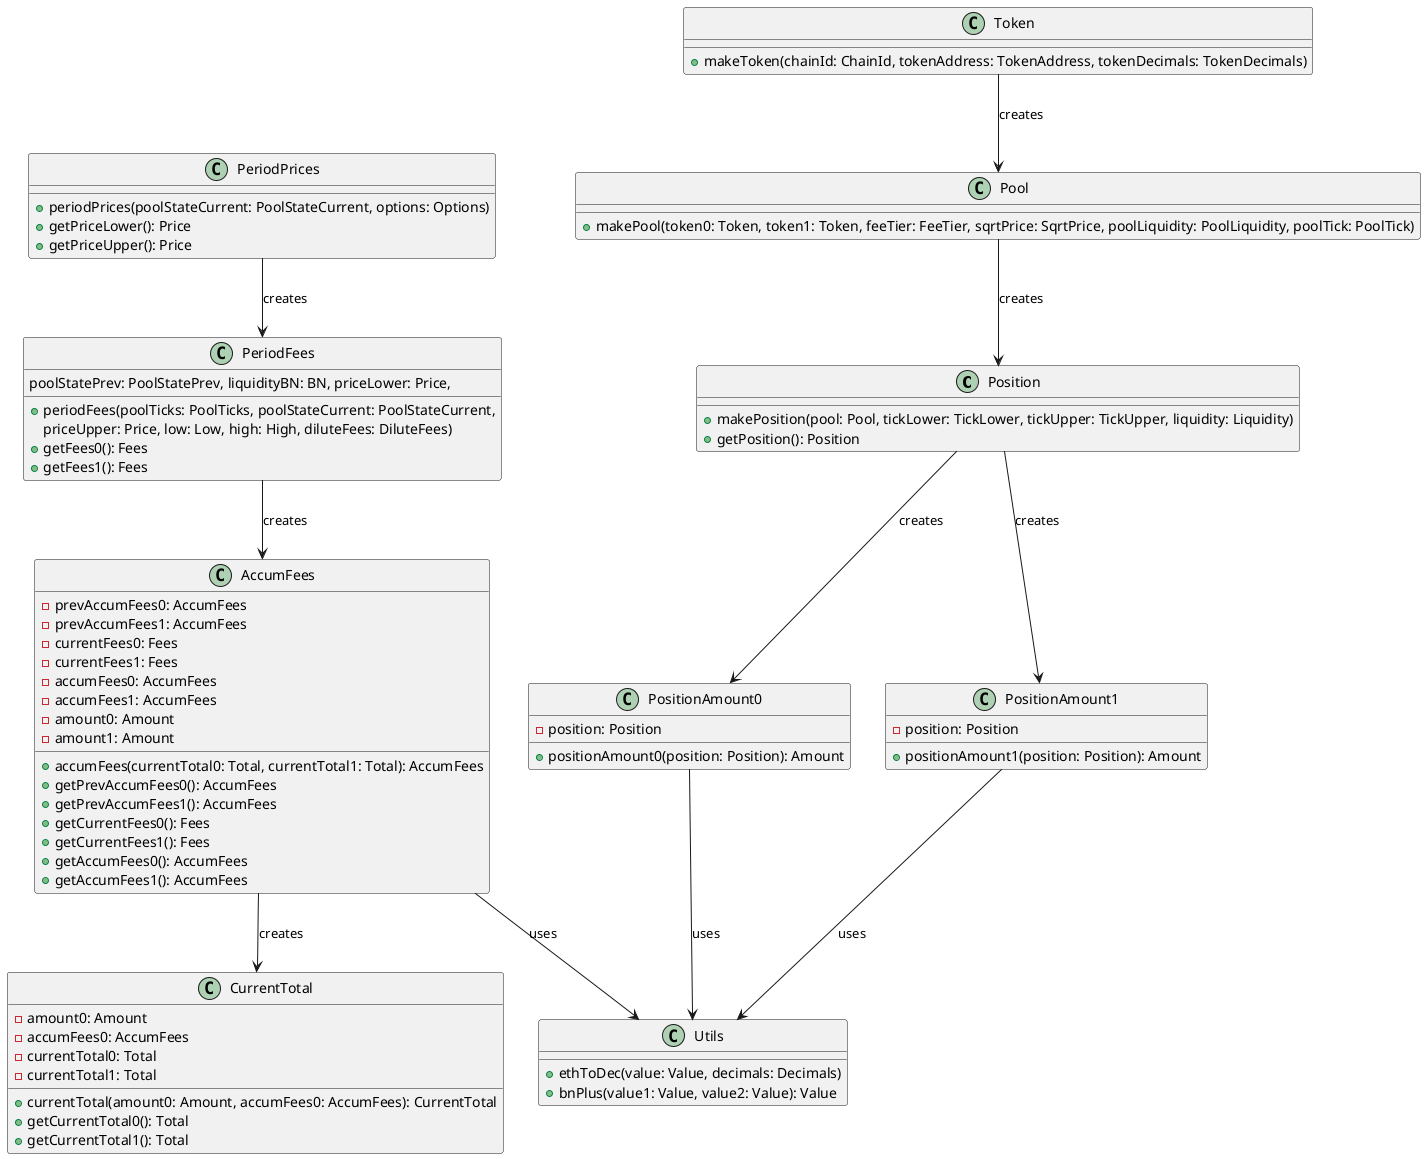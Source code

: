 @startuml

class Position {
  +makePosition(pool: Pool, tickLower: TickLower, tickUpper: TickUpper, liquidity: Liquidity)
  +getPosition(): Position
}

class PositionAmount0 {
  -position: Position
  +positionAmount0(position: Position): Amount
}

class PositionAmount1 {
  -position: Position
  +positionAmount1(position: Position): Amount
}

class PeriodPrices {
  +periodPrices(poolStateCurrent: PoolStateCurrent, options: Options)
  +getPriceLower(): Price
  +getPriceUpper(): Price
}

class PeriodFees {
  +periodFees(poolTicks: PoolTicks, poolStateCurrent: PoolStateCurrent,
              poolStatePrev: PoolStatePrev, liquidityBN: BN, priceLower: Price,
              priceUpper: Price, low: Low, high: High, diluteFees: DiluteFees)
  +getFees0(): Fees
  +getFees1(): Fees
}

class Utils {
  +ethToDec(value: Value, decimals: Decimals)
  +bnPlus(value1: Value, value2: Value): Value
}

class AccumFees {
  -prevAccumFees0: AccumFees
  -prevAccumFees1: AccumFees
  -currentFees0: Fees
  -currentFees1: Fees
  -accumFees0: AccumFees
  -accumFees1: AccumFees
  -amount0: Amount
  -amount1: Amount
  +accumFees(currentTotal0: Total, currentTotal1: Total): AccumFees
  +getPrevAccumFees0(): AccumFees
  +getPrevAccumFees1(): AccumFees
  +getCurrentFees0(): Fees
  +getCurrentFees1(): Fees
  +getAccumFees0(): AccumFees
  +getAccumFees1(): AccumFees
}

class CurrentTotal {
  -amount0: Amount
  -accumFees0: AccumFees
  -currentTotal0: Total
  -currentTotal1: Total
  +currentTotal(amount0: Amount, accumFees0: AccumFees): CurrentTotal
  +getCurrentTotal0(): Total
  +getCurrentTotal1(): Total
}

class Token {
  +makeToken(chainId: ChainId, tokenAddress: TokenAddress, tokenDecimals: TokenDecimals)
}

class Pool {
  +makePool(token0: Token, token1: Token, feeTier: FeeTier, sqrtPrice: SqrtPrice, poolLiquidity: PoolLiquidity, poolTick: PoolTick)
}


Position --> PositionAmount0: creates
Position --> PositionAmount1: creates
Pool --> Position: creates
PositionAmount0 --> Utils: uses
PositionAmount1 --> Utils: uses
PeriodPrices --> PeriodFees: creates
PeriodFees --> AccumFees: creates
AccumFees --> Utils: uses
AccumFees --> CurrentTotal: creates
Token --> Pool: creates

@enduml
